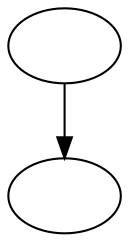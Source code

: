 digraph tree_8 {
	graph [imagepath="C:\Users\chami\chami_folder\tufts\fall2022\comp137\project\Tufts-CS137-FinalProject\src\..\data\sample_mnist"]
	0 [label="" image="image0.png"]
	1 [label="" image="image1.png"]
	0 -> 1
}
